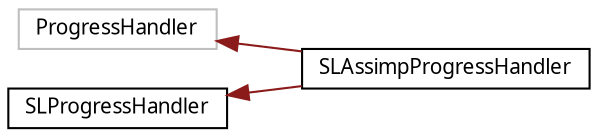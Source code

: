 digraph "Graphical Class Hierarchy"
{
 // LATEX_PDF_SIZE
  edge [fontname="Arial.ttf",fontsize="10",labelfontname="Arial.ttf",labelfontsize="10"];
  node [fontname="Arial.ttf",fontsize="10",shape=record];
  rankdir="LR";
  Node131 [label="ProgressHandler",height=0.2,width=0.4,color="grey75", fillcolor="white", style="filled",tooltip=" "];
  Node131 -> Node1 [dir="back",color="firebrick4",fontsize="10",style="solid",fontname="Arial.ttf"];
  Node1 [label="SLAssimpProgressHandler",height=0.2,width=0.4,color="black", fillcolor="white", style="filled",URL="$class_s_l_assimp_progress_handler.html",tooltip=" "];
  Node0 [label="SLProgressHandler",height=0.2,width=0.4,color="black", fillcolor="white", style="filled",URL="$class_s_l_progress_handler.html",tooltip=" "];
  Node0 -> Node1 [dir="back",color="firebrick4",fontsize="10",style="solid",fontname="Arial.ttf"];
}
